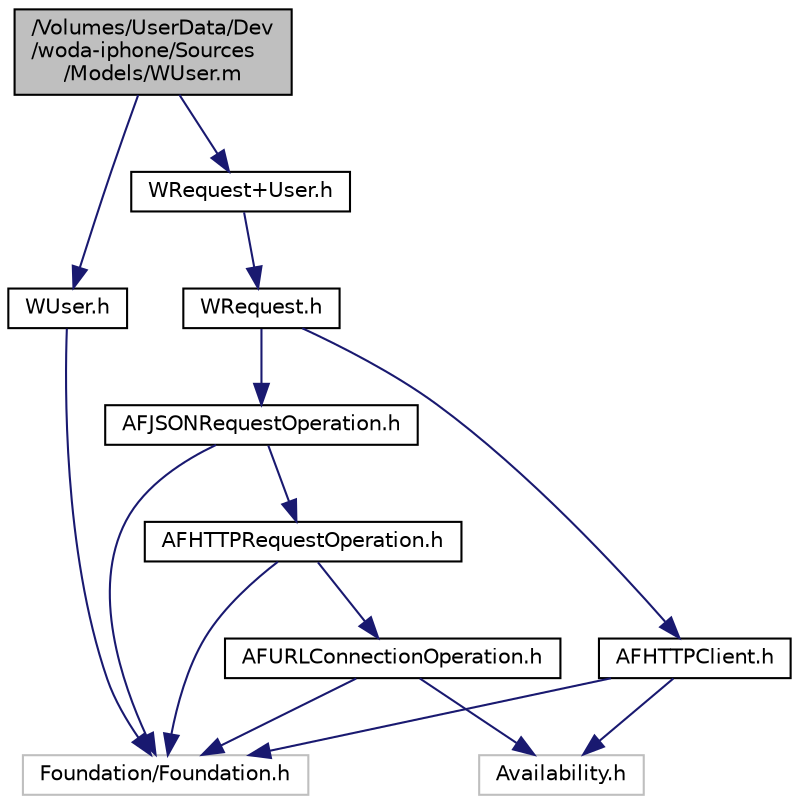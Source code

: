digraph "/Volumes/UserData/Dev/woda-iphone/Sources/Models/WUser.m"
{
  edge [fontname="Helvetica",fontsize="10",labelfontname="Helvetica",labelfontsize="10"];
  node [fontname="Helvetica",fontsize="10",shape=record];
  Node1 [label="/Volumes/UserData/Dev\l/woda-iphone/Sources\l/Models/WUser.m",height=0.2,width=0.4,color="black", fillcolor="grey75", style="filled" fontcolor="black"];
  Node1 -> Node2 [color="midnightblue",fontsize="10",style="solid"];
  Node2 [label="WUser.h",height=0.2,width=0.4,color="black", fillcolor="white", style="filled",URL="$_w_user_8h.html"];
  Node2 -> Node3 [color="midnightblue",fontsize="10",style="solid"];
  Node3 [label="Foundation/Foundation.h",height=0.2,width=0.4,color="grey75", fillcolor="white", style="filled"];
  Node1 -> Node4 [color="midnightblue",fontsize="10",style="solid"];
  Node4 [label="WRequest+User.h",height=0.2,width=0.4,color="black", fillcolor="white", style="filled",URL="$_w_request_09_user_8h.html"];
  Node4 -> Node5 [color="midnightblue",fontsize="10",style="solid"];
  Node5 [label="WRequest.h",height=0.2,width=0.4,color="black", fillcolor="white", style="filled",URL="$_w_request_8h.html"];
  Node5 -> Node6 [color="midnightblue",fontsize="10",style="solid"];
  Node6 [label="AFJSONRequestOperation.h",height=0.2,width=0.4,color="black", fillcolor="white", style="filled",URL="$_a_f_j_s_o_n_request_operation_8h.html"];
  Node6 -> Node3 [color="midnightblue",fontsize="10",style="solid"];
  Node6 -> Node7 [color="midnightblue",fontsize="10",style="solid"];
  Node7 [label="AFHTTPRequestOperation.h",height=0.2,width=0.4,color="black", fillcolor="white", style="filled",URL="$_a_f_h_t_t_p_request_operation_8h.html"];
  Node7 -> Node3 [color="midnightblue",fontsize="10",style="solid"];
  Node7 -> Node8 [color="midnightblue",fontsize="10",style="solid"];
  Node8 [label="AFURLConnectionOperation.h",height=0.2,width=0.4,color="black", fillcolor="white", style="filled",URL="$_a_f_u_r_l_connection_operation_8h.html"];
  Node8 -> Node3 [color="midnightblue",fontsize="10",style="solid"];
  Node8 -> Node9 [color="midnightblue",fontsize="10",style="solid"];
  Node9 [label="Availability.h",height=0.2,width=0.4,color="grey75", fillcolor="white", style="filled"];
  Node5 -> Node10 [color="midnightblue",fontsize="10",style="solid"];
  Node10 [label="AFHTTPClient.h",height=0.2,width=0.4,color="black", fillcolor="white", style="filled",URL="$_a_f_h_t_t_p_client_8h.html"];
  Node10 -> Node3 [color="midnightblue",fontsize="10",style="solid"];
  Node10 -> Node9 [color="midnightblue",fontsize="10",style="solid"];
}
